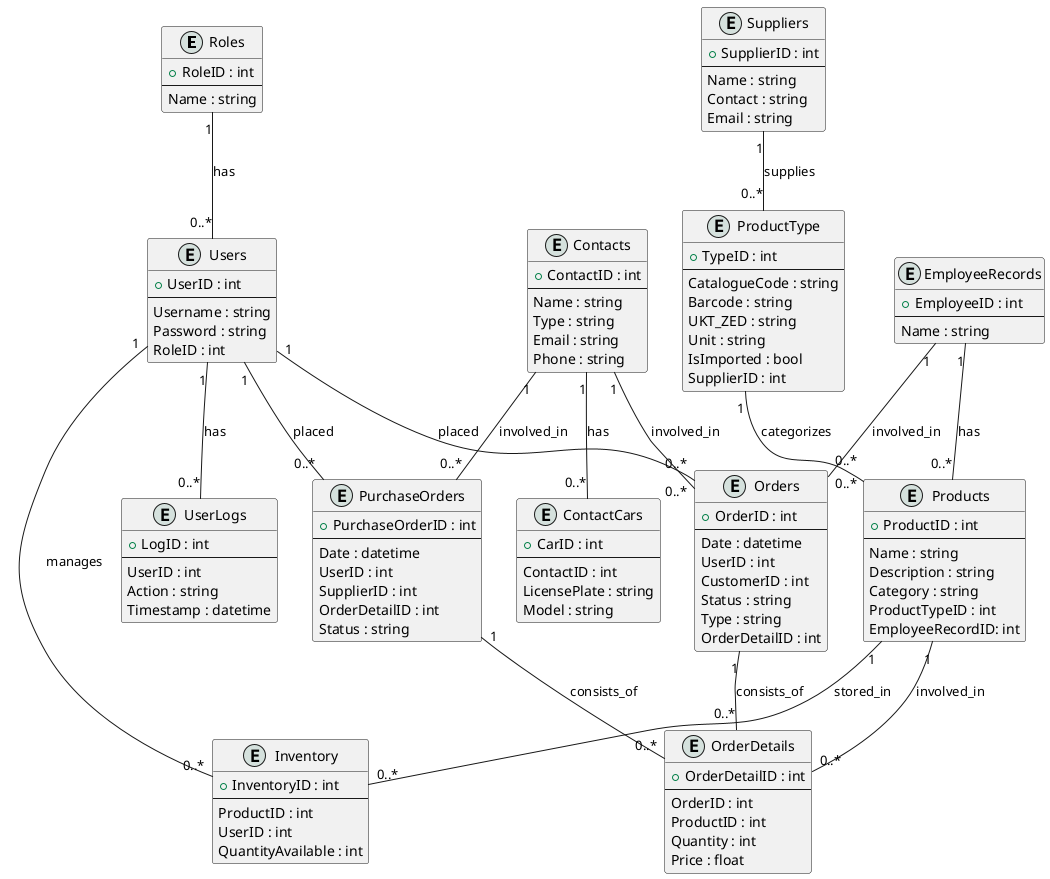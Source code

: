 @startuml
!define table(x) class x << (T,#FFAAAA) >>
!define entity(x) class x << (E,#D5E1DD) >>

entity("Roles") {
  + RoleID : int
  --
  Name : string
}

entity("Users") {
  + UserID : int
  --
  Username : string
  Password : string
  RoleID : int
}

entity("UserLogs") {
  + LogID : int
  --
  UserID : int
  Action : string
  Timestamp : datetime
}

entity("Contacts") {
  + ContactID : int
  --
  Name : string
  Type : string
  Email : string
  Phone : string
}

entity("ContactCars") {
  + CarID : int
  --
  ContactID : int
  LicensePlate : string
  Model : string
}

entity("EmployeeRecords") {
  + EmployeeID : int
  --
  Name : string
}

entity("Suppliers") {
  + SupplierID : int
  --
  Name : string
  Contact : string
  Email : string
}

entity("ProductType") {
  + TypeID : int
  --
  CatalogueCode : string
  Barcode : string
  UKT_ZED : string
  Unit : string
  IsImported : bool
  SupplierID : int
}

entity("Products") {
  + ProductID : int
  --
  Name : string
  Description : string
  Category : string
  ProductTypeID : int
  EmployeeRecordID: int
}

entity("Inventory") {
  + InventoryID : int
  --
  ProductID : int
  UserID : int
  QuantityAvailable : int
}

entity("Orders") {
  + OrderID : int
  --
  Date : datetime
  UserID : int
  CustomerID : int
  Status : string
  Type : string
  OrderDetailID : int
}

entity("OrderDetails") {
  + OrderDetailID : int
  --
  OrderID : int
  ProductID : int
  Quantity : int
  Price : float
}

entity("PurchaseOrders") {
  + PurchaseOrderID : int
  --
  Date : datetime
  UserID : int
  SupplierID : int
  OrderDetailID : int
  Status : string
}

Roles "1" -- "0..*" Users : has
Users "1" -- "0..*" UserLogs : has
Users "1" -- "0..*" Orders : placed
Users "1" -- "0..*" PurchaseOrders : placed
Users "1" -- "0..*" Inventory : manages
EmployeeRecords "1" -- "0..*" Orders : involved_in
EmployeeRecords "1" -- "0..*" Products : has
Contacts "1" -- "0..*" ContactCars : has
Contacts "1" -- "0..*" Orders : involved_in
Contacts "1" -- "0..*" PurchaseOrders : involved_in
Suppliers "1" -- "0..*" ProductType : supplies
ProductType "1" -- "0..*" Products : categorizes
Products "1" -- "0..*" Inventory : stored_in
Products "1" -- "0..*" OrderDetails : involved_in
Orders "1" -- "0..*" OrderDetails : consists_of
PurchaseOrders "1" -- "0..*" OrderDetails : consists_of
@enduml